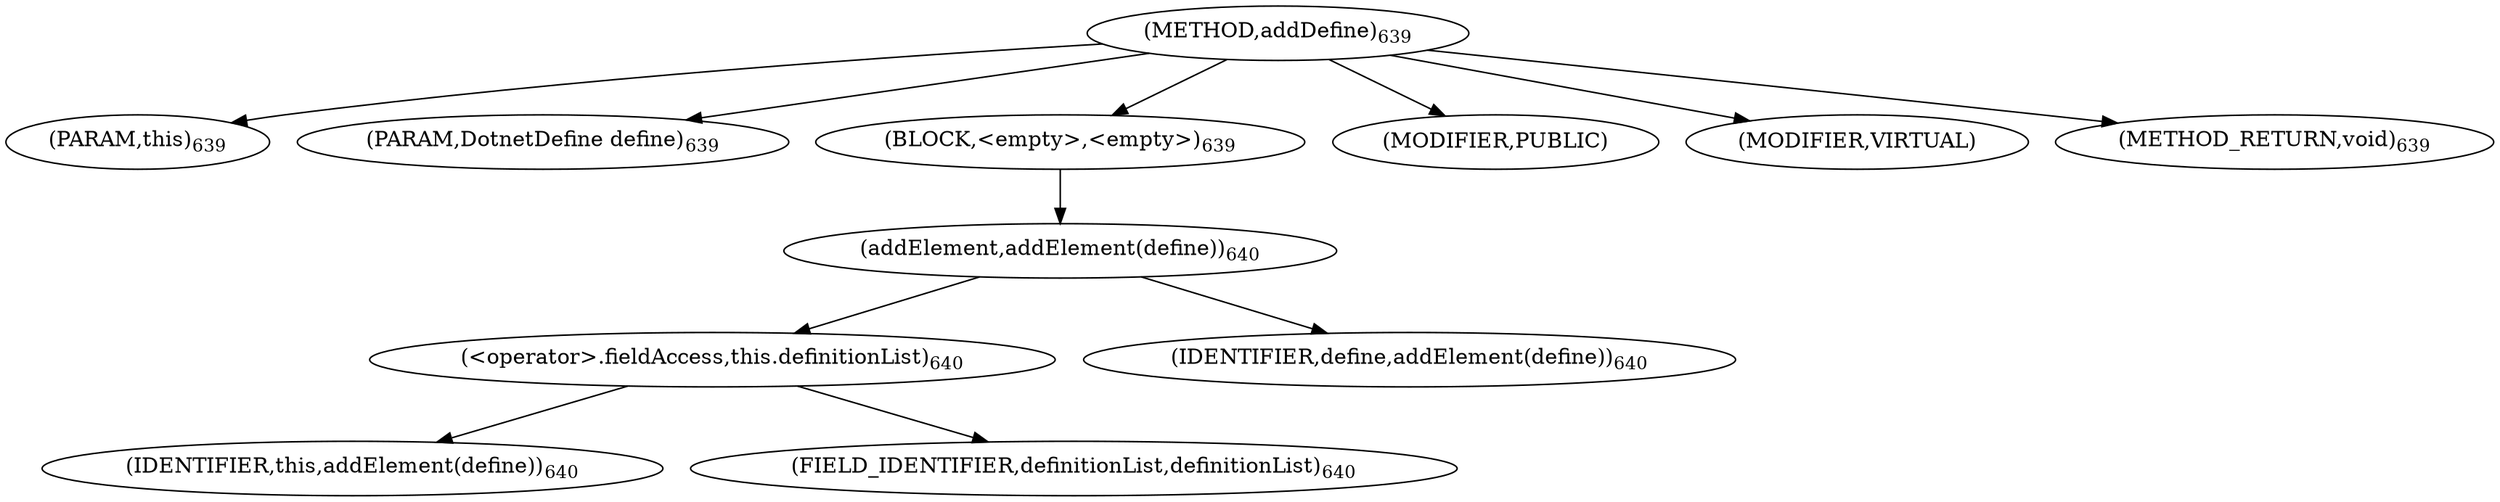 digraph "addDefine" {  
"918" [label = <(METHOD,addDefine)<SUB>639</SUB>> ]
"919" [label = <(PARAM,this)<SUB>639</SUB>> ]
"920" [label = <(PARAM,DotnetDefine define)<SUB>639</SUB>> ]
"921" [label = <(BLOCK,&lt;empty&gt;,&lt;empty&gt;)<SUB>639</SUB>> ]
"922" [label = <(addElement,addElement(define))<SUB>640</SUB>> ]
"923" [label = <(&lt;operator&gt;.fieldAccess,this.definitionList)<SUB>640</SUB>> ]
"924" [label = <(IDENTIFIER,this,addElement(define))<SUB>640</SUB>> ]
"925" [label = <(FIELD_IDENTIFIER,definitionList,definitionList)<SUB>640</SUB>> ]
"926" [label = <(IDENTIFIER,define,addElement(define))<SUB>640</SUB>> ]
"927" [label = <(MODIFIER,PUBLIC)> ]
"928" [label = <(MODIFIER,VIRTUAL)> ]
"929" [label = <(METHOD_RETURN,void)<SUB>639</SUB>> ]
  "918" -> "919" 
  "918" -> "920" 
  "918" -> "921" 
  "918" -> "927" 
  "918" -> "928" 
  "918" -> "929" 
  "921" -> "922" 
  "922" -> "923" 
  "922" -> "926" 
  "923" -> "924" 
  "923" -> "925" 
}
